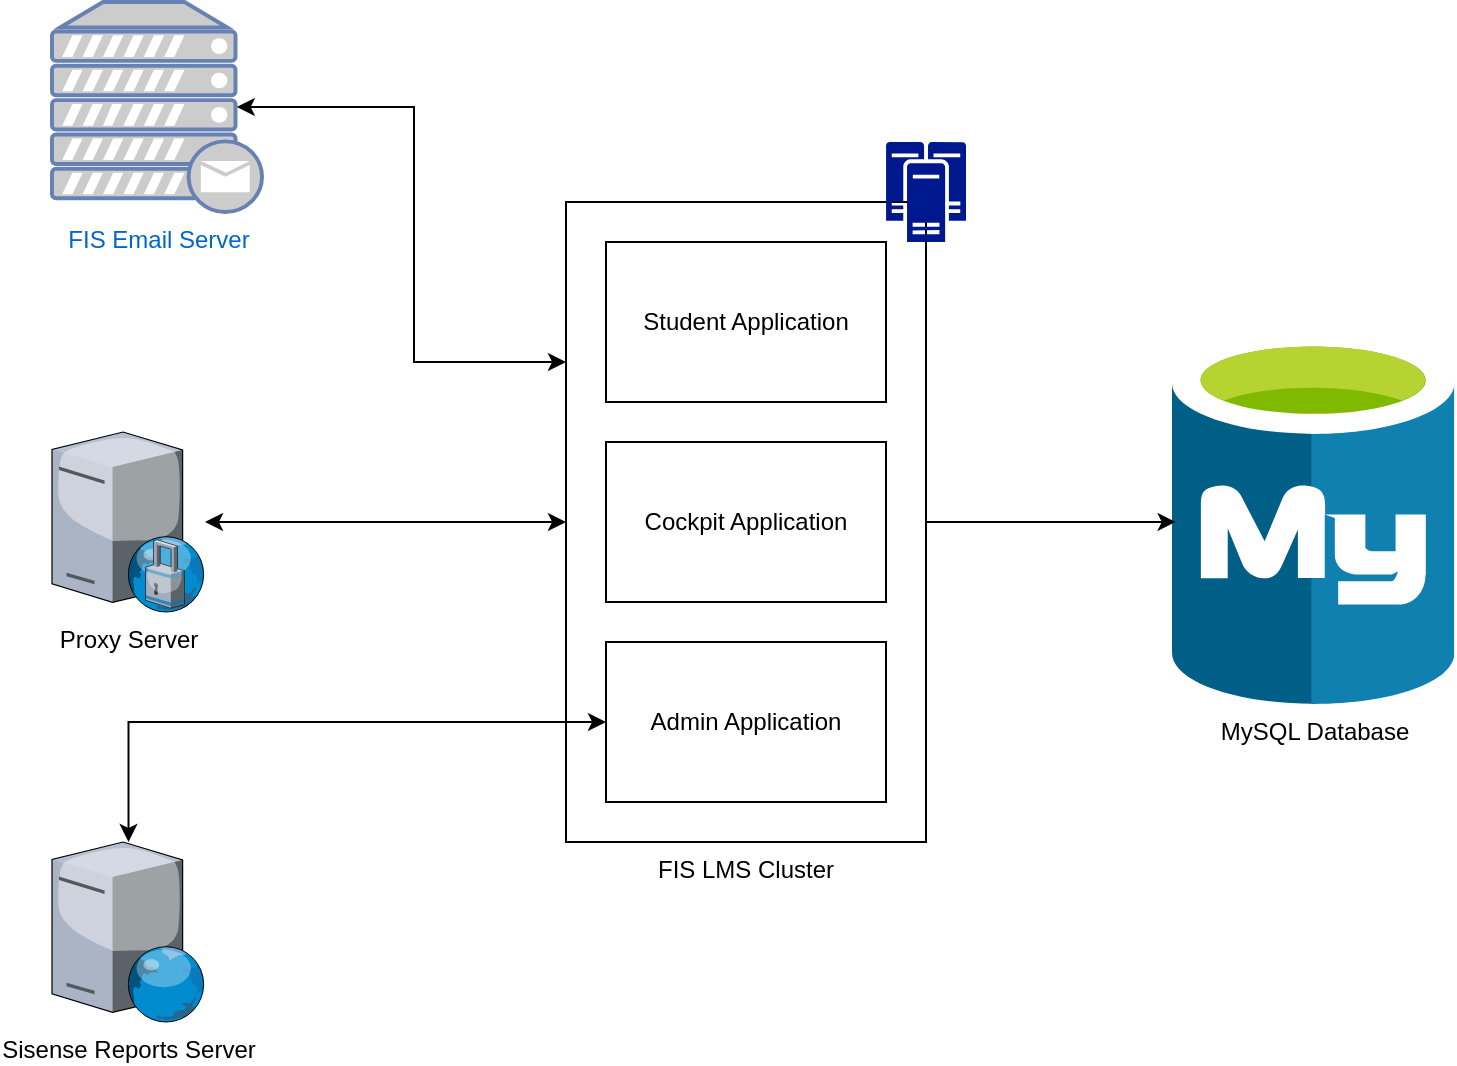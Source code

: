 <mxfile version="23.1.5" type="github" pages="2">
  <diagram name="BirdEyeView" id="Amk7eXGrmgjlfDPRO3Mm">
    <mxGraphModel dx="880" dy="1526" grid="1" gridSize="10" guides="1" tooltips="1" connect="1" arrows="1" fold="1" page="1" pageScale="1" pageWidth="850" pageHeight="1100" math="0" shadow="0">
      <root>
        <mxCell id="0" />
        <mxCell id="1" parent="0" />
        <mxCell id="Y7YZ_I5Vxwx4UXshwUom-18" style="edgeStyle=orthogonalEdgeStyle;rounded=0;orthogonalLoop=1;jettySize=auto;html=1;startArrow=classic;startFill=1;" edge="1" parent="1" source="Y7YZ_I5Vxwx4UXshwUom-3" target="Y7YZ_I5Vxwx4UXshwUom-16">
          <mxGeometry relative="1" as="geometry" />
        </mxCell>
        <mxCell id="Y7YZ_I5Vxwx4UXshwUom-3" value="FIS LMS Cluster" style="rounded=0;whiteSpace=wrap;html=1;labelPosition=center;verticalLabelPosition=bottom;align=center;verticalAlign=top;" vertex="1" parent="1">
          <mxGeometry x="337" y="100" width="180" height="320" as="geometry" />
        </mxCell>
        <mxCell id="Y7YZ_I5Vxwx4UXshwUom-4" value="Student Application" style="rounded=0;whiteSpace=wrap;html=1;" vertex="1" parent="1">
          <mxGeometry x="357" y="120" width="140" height="80" as="geometry" />
        </mxCell>
        <mxCell id="Y7YZ_I5Vxwx4UXshwUom-5" value="Cockpit Application" style="rounded=0;whiteSpace=wrap;html=1;" vertex="1" parent="1">
          <mxGeometry x="357" y="220" width="140" height="80" as="geometry" />
        </mxCell>
        <mxCell id="Y7YZ_I5Vxwx4UXshwUom-17" style="edgeStyle=orthogonalEdgeStyle;rounded=0;orthogonalLoop=1;jettySize=auto;html=1;startArrow=classic;startFill=1;" edge="1" parent="1" source="Y7YZ_I5Vxwx4UXshwUom-6" target="Y7YZ_I5Vxwx4UXshwUom-12">
          <mxGeometry relative="1" as="geometry" />
        </mxCell>
        <mxCell id="Y7YZ_I5Vxwx4UXshwUom-6" value="Admin Application" style="rounded=0;whiteSpace=wrap;html=1;" vertex="1" parent="1">
          <mxGeometry x="357" y="320" width="140" height="80" as="geometry" />
        </mxCell>
        <mxCell id="Y7YZ_I5Vxwx4UXshwUom-12" value="Sisense Reports Server" style="verticalLabelPosition=bottom;sketch=0;aspect=fixed;html=1;verticalAlign=top;strokeColor=none;align=center;outlineConnect=0;shape=mxgraph.citrix.web_server;" vertex="1" parent="1">
          <mxGeometry x="80" y="420" width="76.5" height="90" as="geometry" />
        </mxCell>
        <mxCell id="Y7YZ_I5Vxwx4UXshwUom-14" value="FIS Email Server" style="fontColor=#0066CC;verticalAlign=top;verticalLabelPosition=bottom;labelPosition=center;align=center;html=1;outlineConnect=0;fillColor=#CCCCCC;strokeColor=#6881B3;gradientColor=none;gradientDirection=north;strokeWidth=2;shape=mxgraph.networks.mail_server;" vertex="1" parent="1">
          <mxGeometry x="80" width="105" height="105" as="geometry" />
        </mxCell>
        <mxCell id="Y7YZ_I5Vxwx4UXshwUom-15" style="edgeStyle=orthogonalEdgeStyle;rounded=0;orthogonalLoop=1;jettySize=auto;html=1;exitX=0;exitY=0.25;exitDx=0;exitDy=0;entryX=0.88;entryY=0.5;entryDx=0;entryDy=0;entryPerimeter=0;startArrow=classic;startFill=1;" edge="1" parent="1" source="Y7YZ_I5Vxwx4UXshwUom-3" target="Y7YZ_I5Vxwx4UXshwUom-14">
          <mxGeometry relative="1" as="geometry" />
        </mxCell>
        <mxCell id="Y7YZ_I5Vxwx4UXshwUom-16" value="Proxy Server" style="verticalLabelPosition=bottom;sketch=0;aspect=fixed;html=1;verticalAlign=top;strokeColor=none;align=center;outlineConnect=0;shape=mxgraph.citrix.proxy_server;" vertex="1" parent="1">
          <mxGeometry x="80" y="215" width="76.5" height="90" as="geometry" />
        </mxCell>
        <mxCell id="Y7YZ_I5Vxwx4UXshwUom-20" value="" style="sketch=0;aspect=fixed;pointerEvents=1;shadow=0;dashed=0;html=1;strokeColor=none;labelPosition=center;verticalLabelPosition=bottom;verticalAlign=top;align=center;fillColor=#00188D;shape=mxgraph.mscae.enterprise.cluster_server" vertex="1" parent="1">
          <mxGeometry x="497" y="70" width="40" height="50" as="geometry" />
        </mxCell>
        <mxCell id="Y7YZ_I5Vxwx4UXshwUom-21" value="MySQL Database" style="image;sketch=0;aspect=fixed;html=1;points=[];align=center;fontSize=12;image=img/lib/mscae/Azure_Database_for_MySQL_servers.svg;" vertex="1" parent="1">
          <mxGeometry x="640" y="165.25" width="141.17" height="185.75" as="geometry" />
        </mxCell>
        <mxCell id="Y7YZ_I5Vxwx4UXshwUom-22" style="edgeStyle=orthogonalEdgeStyle;rounded=0;orthogonalLoop=1;jettySize=auto;html=1;entryX=0.013;entryY=0.51;entryDx=0;entryDy=0;entryPerimeter=0;" edge="1" parent="1" source="Y7YZ_I5Vxwx4UXshwUom-3" target="Y7YZ_I5Vxwx4UXshwUom-21">
          <mxGeometry relative="1" as="geometry" />
        </mxCell>
      </root>
    </mxGraphModel>
  </diagram>
  <diagram id="nuNMAfseFAiKH92j3Ks3" name="Layered Architecture">
    <mxGraphModel dx="880" dy="426" grid="1" gridSize="10" guides="1" tooltips="1" connect="1" arrows="1" fold="1" page="1" pageScale="1" pageWidth="850" pageHeight="1100" math="0" shadow="0">
      <root>
        <mxCell id="0" />
        <mxCell id="1" parent="0" />
        <mxCell id="sciouXd4B5PFCA-R0Nwe-2" value="Common" style="rounded=1;whiteSpace=wrap;html=1;verticalAlign=top;labelPosition=center;verticalLabelPosition=bottom;align=center;fontStyle=1;fontSize=22;" vertex="1" parent="1">
          <mxGeometry x="40" y="661" width="760" height="310" as="geometry" />
        </mxCell>
        <mxCell id="sciouXd4B5PFCA-R0Nwe-3" value="Data Source" style="rounded=1;whiteSpace=wrap;html=1;labelPosition=center;verticalLabelPosition=middle;align=left;verticalAlign=middle;spacing=8;fontStyle=1" vertex="1" parent="1">
          <mxGeometry x="58" y="891" width="350" height="60" as="geometry" />
        </mxCell>
        <mxCell id="sciouXd4B5PFCA-R0Nwe-4" value="File System" style="rounded=1;whiteSpace=wrap;html=1;align=left;spacing=10;" vertex="1" parent="1">
          <mxGeometry x="430" y="891" width="350" height="60" as="geometry" />
        </mxCell>
        <mxCell id="sciouXd4B5PFCA-R0Nwe-5" value="" style="image;sketch=0;aspect=fixed;html=1;points=[];align=center;fontSize=12;image=img/lib/mscae/Azure_Database_for_MySQL_servers.svg;" vertex="1" parent="1">
          <mxGeometry x="350" y="896" width="38" height="50" as="geometry" />
        </mxCell>
        <mxCell id="sciouXd4B5PFCA-R0Nwe-6" value="" style="shape=mxgraph.cisco.servers.fileserver;html=1;pointerEvents=1;dashed=0;fillColor=#036897;strokeColor=#ffffff;strokeWidth=2;verticalLabelPosition=bottom;verticalAlign=top;align=center;outlineConnect=0;" vertex="1" parent="1">
          <mxGeometry x="740" y="896" width="30" height="52" as="geometry" />
        </mxCell>
        <mxCell id="sciouXd4B5PFCA-R0Nwe-8" value="Data Mapping" style="rounded=1;whiteSpace=wrap;html=1;labelPosition=center;verticalLabelPosition=middle;align=left;verticalAlign=middle;spacing=8;fontStyle=1" vertex="1" parent="1">
          <mxGeometry x="58" y="821" width="350" height="60" as="geometry" />
        </mxCell>
        <mxCell id="sciouXd4B5PFCA-R0Nwe-10" value="" style="shape=image;html=1;verticalAlign=top;verticalLabelPosition=bottom;labelBackgroundColor=#ffffff;imageAspect=0;aspect=fixed;image=https://cdn2.iconfinder.com/data/icons/navigation-and-mapping-1/65/path2-128.png" vertex="1" parent="1">
          <mxGeometry x="345" y="826.5" width="49" height="49" as="geometry" />
        </mxCell>
        <mxCell id="sciouXd4B5PFCA-R0Nwe-11" value="File Configuration &amp;amp; Permission" style="rounded=1;whiteSpace=wrap;html=1;labelPosition=center;verticalLabelPosition=middle;align=left;verticalAlign=middle;spacing=8;fontStyle=1" vertex="1" parent="1">
          <mxGeometry x="430" y="821" width="350" height="60" as="geometry" />
        </mxCell>
        <mxCell id="sciouXd4B5PFCA-R0Nwe-13" value="" style="fillColor=#28A8E0;verticalLabelPosition=bottom;sketch=0;html=1;strokeColor=#ffffff;verticalAlign=top;align=center;points=[[0.145,0.145,0],[0.5,0,0],[0.855,0.145,0],[1,0.5,0],[0.855,0.855,0],[0.5,1,0],[0.145,0.855,0],[0,0.5,0]];pointerEvents=1;shape=mxgraph.cisco_safe.compositeIcon;bgIcon=ellipse;resIcon=mxgraph.cisco_safe.capability.policy_configuration;" vertex="1" parent="1">
          <mxGeometry x="727" y="830" width="43" height="43" as="geometry" />
        </mxCell>
        <mxCell id="sciouXd4B5PFCA-R0Nwe-14" value="Domain Model &amp;amp; Access" style="rounded=1;whiteSpace=wrap;html=1;labelPosition=center;verticalLabelPosition=middle;align=left;verticalAlign=middle;spacing=8;fontStyle=1" vertex="1" parent="1">
          <mxGeometry x="58" y="751" width="350" height="60" as="geometry" />
        </mxCell>
        <mxCell id="sciouXd4B5PFCA-R0Nwe-15" value="" style="sketch=0;outlineConnect=0;fontColor=#232F3E;gradientColor=none;fillColor=#01A88D;strokeColor=none;dashed=0;verticalLabelPosition=bottom;verticalAlign=top;align=center;html=1;fontSize=12;fontStyle=0;aspect=fixed;pointerEvents=1;shape=mxgraph.aws4.sagemaker_model;" vertex="1" parent="1">
          <mxGeometry x="348" y="758" width="48" height="48" as="geometry" />
        </mxCell>
        <mxCell id="sciouXd4B5PFCA-R0Nwe-16" value="Utilities and Helpers" style="rounded=1;whiteSpace=wrap;html=1;labelPosition=center;verticalLabelPosition=middle;align=left;verticalAlign=middle;spacing=8;fontStyle=1" vertex="1" parent="1">
          <mxGeometry x="430" y="751" width="350" height="60" as="geometry" />
        </mxCell>
        <mxCell id="sciouXd4B5PFCA-R0Nwe-17" value="" style="outlineConnect=0;dashed=0;verticalLabelPosition=bottom;verticalAlign=top;align=center;html=1;shape=mxgraph.aws3.utility;fillColor=#5294CF;gradientColor=none;" vertex="1" parent="1">
          <mxGeometry x="725" y="757" width="49.5" height="49.5" as="geometry" />
        </mxCell>
        <mxCell id="sciouXd4B5PFCA-R0Nwe-19" value="Common Business Logic &amp;amp; Services" style="rounded=1;whiteSpace=wrap;html=1;labelPosition=center;verticalLabelPosition=middle;align=left;verticalAlign=middle;spacing=8;fontStyle=1" vertex="1" parent="1">
          <mxGeometry x="60" y="681" width="720" height="60" as="geometry" />
        </mxCell>
        <mxCell id="sciouXd4B5PFCA-R0Nwe-21" value="" style="shape=image;html=1;verticalAlign=top;verticalLabelPosition=bottom;labelBackgroundColor=#ffffff;imageAspect=0;aspect=fixed;image=https://cdn1.iconfinder.com/data/icons/software-engineering-and-video-gaming/512/512_Function_instruction_logic_operation_meeting_Hardware_Engineering_Internet-128.png" vertex="1" parent="1">
          <mxGeometry x="726" y="689" width="50" height="50" as="geometry" />
        </mxCell>
        <mxCell id="sciouXd4B5PFCA-R0Nwe-26" value="Student Application" style="rounded=1;whiteSpace=wrap;html=1;labelPosition=center;verticalLabelPosition=bottom;align=center;verticalAlign=top;" vertex="1" parent="1">
          <mxGeometry x="40" y="490" width="240" height="140" as="geometry" />
        </mxCell>
        <mxCell id="sciouXd4B5PFCA-R0Nwe-27" value="Services" style="rounded=1;whiteSpace=wrap;html=1;" vertex="1" parent="1">
          <mxGeometry x="50" y="590" width="220" height="30" as="geometry" />
        </mxCell>
        <mxCell id="sciouXd4B5PFCA-R0Nwe-29" value="Controllers" style="rounded=1;whiteSpace=wrap;html=1;" vertex="1" parent="1">
          <mxGeometry x="50" y="545" width="220" height="30" as="geometry" />
        </mxCell>
        <mxCell id="sciouXd4B5PFCA-R0Nwe-30" value="API Security" style="rounded=1;whiteSpace=wrap;html=1;" vertex="1" parent="1">
          <mxGeometry x="50" y="500" width="220" height="30" as="geometry" />
        </mxCell>
        <mxCell id="sciouXd4B5PFCA-R0Nwe-31" value="Admin Application" style="rounded=1;whiteSpace=wrap;html=1;labelPosition=center;verticalLabelPosition=bottom;align=center;verticalAlign=top;" vertex="1" parent="1">
          <mxGeometry x="301" y="490" width="240" height="140" as="geometry" />
        </mxCell>
        <mxCell id="sciouXd4B5PFCA-R0Nwe-32" value="Services" style="rounded=1;whiteSpace=wrap;html=1;" vertex="1" parent="1">
          <mxGeometry x="311" y="590" width="220" height="30" as="geometry" />
        </mxCell>
        <mxCell id="sciouXd4B5PFCA-R0Nwe-33" value="Controllers" style="rounded=1;whiteSpace=wrap;html=1;" vertex="1" parent="1">
          <mxGeometry x="311" y="545" width="220" height="30" as="geometry" />
        </mxCell>
        <mxCell id="sciouXd4B5PFCA-R0Nwe-34" value="API Security" style="rounded=1;whiteSpace=wrap;html=1;" vertex="1" parent="1">
          <mxGeometry x="311" y="500" width="220" height="30" as="geometry" />
        </mxCell>
        <mxCell id="sciouXd4B5PFCA-R0Nwe-35" value="Cockpit Application" style="rounded=1;whiteSpace=wrap;html=1;labelPosition=center;verticalLabelPosition=bottom;align=center;verticalAlign=top;" vertex="1" parent="1">
          <mxGeometry x="560" y="490" width="240" height="140" as="geometry" />
        </mxCell>
        <mxCell id="sciouXd4B5PFCA-R0Nwe-36" value="Services" style="rounded=1;whiteSpace=wrap;html=1;" vertex="1" parent="1">
          <mxGeometry x="570" y="590" width="220" height="30" as="geometry" />
        </mxCell>
        <mxCell id="sciouXd4B5PFCA-R0Nwe-37" value="Controllers" style="rounded=1;whiteSpace=wrap;html=1;" vertex="1" parent="1">
          <mxGeometry x="570" y="545" width="220" height="30" as="geometry" />
        </mxCell>
        <mxCell id="sciouXd4B5PFCA-R0Nwe-38" value="API Security" style="rounded=1;whiteSpace=wrap;html=1;" vertex="1" parent="1">
          <mxGeometry x="570" y="500" width="220" height="30" as="geometry" />
        </mxCell>
      </root>
    </mxGraphModel>
  </diagram>
</mxfile>
